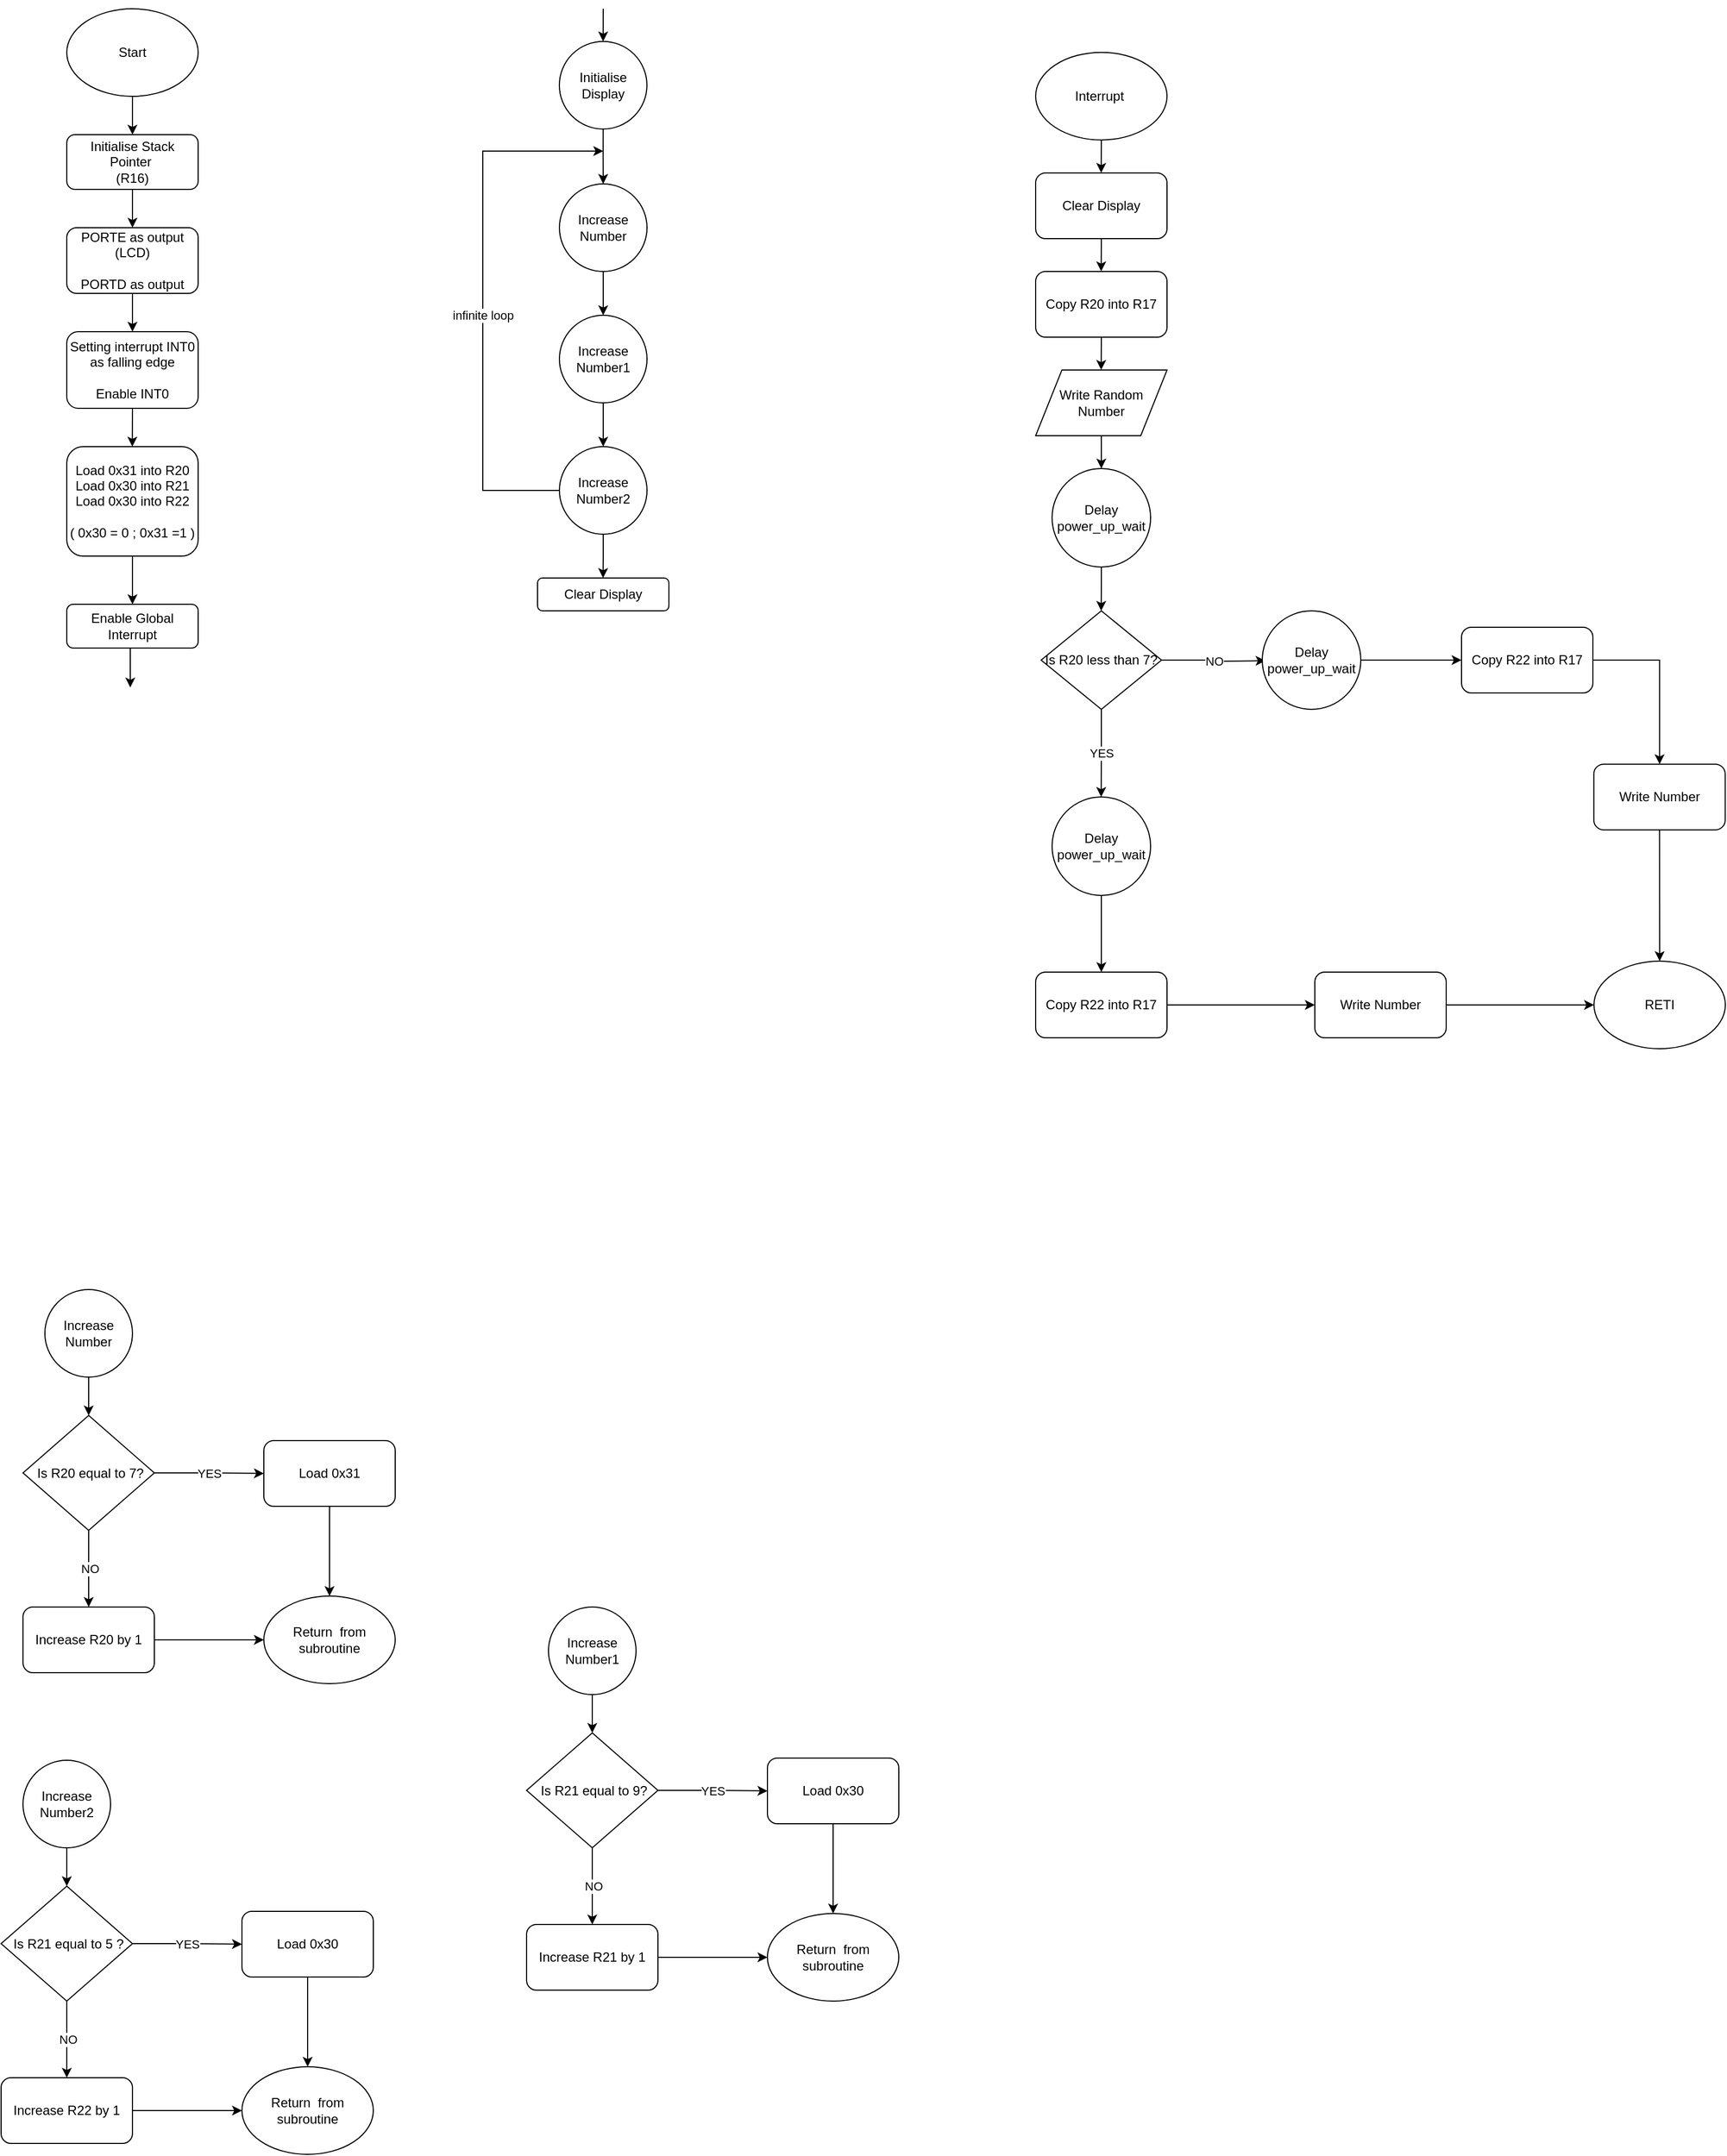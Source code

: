 <mxfile version="12.1.0" type="device" pages="1"><diagram id="Fx2CyisiM5vkK52l8Uck" name="Page-1"><mxGraphModel dx="2926" dy="1526" grid="1" gridSize="10" guides="1" tooltips="1" connect="1" arrows="1" fold="1" page="1" pageScale="1" pageWidth="827" pageHeight="1169" math="0" shadow="0"><root><mxCell id="0"/><mxCell id="1" parent="0"/><mxCell id="RfY8HjHqZ7i8grkPzK6W-3" style="edgeStyle=orthogonalEdgeStyle;rounded=0;orthogonalLoop=1;jettySize=auto;html=1;exitX=0.5;exitY=1;exitDx=0;exitDy=0;entryX=0.5;entryY=0;entryDx=0;entryDy=0;" edge="1" parent="1" source="RfY8HjHqZ7i8grkPzK6W-1" target="RfY8HjHqZ7i8grkPzK6W-2"><mxGeometry relative="1" as="geometry"/></mxCell><mxCell id="RfY8HjHqZ7i8grkPzK6W-1" value="Start" style="ellipse;whiteSpace=wrap;html=1;" vertex="1" parent="1"><mxGeometry x="100" y="40" width="120" height="80" as="geometry"/></mxCell><mxCell id="RfY8HjHqZ7i8grkPzK6W-4" style="edgeStyle=orthogonalEdgeStyle;rounded=0;orthogonalLoop=1;jettySize=auto;html=1;exitX=0.5;exitY=1;exitDx=0;exitDy=0;" edge="1" parent="1" source="RfY8HjHqZ7i8grkPzK6W-2" target="RfY8HjHqZ7i8grkPzK6W-5"><mxGeometry relative="1" as="geometry"><mxPoint x="160" y="250" as="targetPoint"/></mxGeometry></mxCell><mxCell id="RfY8HjHqZ7i8grkPzK6W-2" value="Initialise Stack Pointer&amp;nbsp;&lt;br&gt;(R16)" style="rounded=1;whiteSpace=wrap;html=1;" vertex="1" parent="1"><mxGeometry x="100" y="155" width="120" height="50" as="geometry"/></mxCell><mxCell id="RfY8HjHqZ7i8grkPzK6W-6" style="edgeStyle=orthogonalEdgeStyle;rounded=0;orthogonalLoop=1;jettySize=auto;html=1;exitX=0.5;exitY=1;exitDx=0;exitDy=0;entryX=0.5;entryY=0;entryDx=0;entryDy=0;" edge="1" parent="1" source="RfY8HjHqZ7i8grkPzK6W-5" target="RfY8HjHqZ7i8grkPzK6W-39"><mxGeometry relative="1" as="geometry"><mxPoint x="160" y="340" as="targetPoint"/></mxGeometry></mxCell><mxCell id="RfY8HjHqZ7i8grkPzK6W-5" value="PORTE as output&lt;br&gt;(LCD)&lt;br&gt;&lt;br&gt;PORTD as output" style="rounded=1;whiteSpace=wrap;html=1;" vertex="1" parent="1"><mxGeometry x="100" y="240" width="120" height="60" as="geometry"/></mxCell><mxCell id="RfY8HjHqZ7i8grkPzK6W-40" style="edgeStyle=orthogonalEdgeStyle;rounded=0;orthogonalLoop=1;jettySize=auto;html=1;exitX=0.5;exitY=1;exitDx=0;exitDy=0;" edge="1" parent="1" source="RfY8HjHqZ7i8grkPzK6W-39"><mxGeometry relative="1" as="geometry"><mxPoint x="159.857" y="440" as="targetPoint"/></mxGeometry></mxCell><mxCell id="RfY8HjHqZ7i8grkPzK6W-39" value="Setting interrupt INT0 as falling edge&lt;br&gt;&lt;br&gt;Enable INT0" style="rounded=1;whiteSpace=wrap;html=1;" vertex="1" parent="1"><mxGeometry x="100" y="335" width="120" height="70" as="geometry"/></mxCell><mxCell id="RfY8HjHqZ7i8grkPzK6W-43" style="edgeStyle=orthogonalEdgeStyle;rounded=0;orthogonalLoop=1;jettySize=auto;html=1;exitX=0.5;exitY=1;exitDx=0;exitDy=0;entryX=0.5;entryY=0;entryDx=0;entryDy=0;" edge="1" parent="1" source="RfY8HjHqZ7i8grkPzK6W-41" target="RfY8HjHqZ7i8grkPzK6W-44"><mxGeometry relative="1" as="geometry"><mxPoint x="159.857" y="569.857" as="targetPoint"/></mxGeometry></mxCell><mxCell id="RfY8HjHqZ7i8grkPzK6W-41" value="Load 0x31 into R20&lt;br&gt;Load 0x30 into R21&lt;br&gt;Load 0x30 into R22&lt;br&gt;&lt;br&gt;( 0x30 = 0 ; 0x31 =1 )" style="rounded=1;whiteSpace=wrap;html=1;" vertex="1" parent="1"><mxGeometry x="100" y="440" width="120" height="100" as="geometry"/></mxCell><mxCell id="RfY8HjHqZ7i8grkPzK6W-48" style="edgeStyle=orthogonalEdgeStyle;rounded=0;orthogonalLoop=1;jettySize=auto;html=1;exitX=0.5;exitY=1;exitDx=0;exitDy=0;" edge="1" parent="1" source="RfY8HjHqZ7i8grkPzK6W-44"><mxGeometry relative="1" as="geometry"><mxPoint x="158" y="660" as="targetPoint"/><Array as="points"><mxPoint x="158" y="624"/></Array></mxGeometry></mxCell><mxCell id="RfY8HjHqZ7i8grkPzK6W-44" value="Enable Global Interrupt" style="rounded=1;whiteSpace=wrap;html=1;" vertex="1" parent="1"><mxGeometry x="100" y="584" width="120" height="40" as="geometry"/></mxCell><mxCell id="RfY8HjHqZ7i8grkPzK6W-50" style="edgeStyle=orthogonalEdgeStyle;rounded=0;orthogonalLoop=1;jettySize=auto;html=1;exitX=0.5;exitY=1;exitDx=0;exitDy=0;entryX=0.5;entryY=0;entryDx=0;entryDy=0;" edge="1" parent="1" source="RfY8HjHqZ7i8grkPzK6W-46" target="RfY8HjHqZ7i8grkPzK6W-53"><mxGeometry relative="1" as="geometry"><mxPoint x="590" y="200" as="targetPoint"/></mxGeometry></mxCell><mxCell id="RfY8HjHqZ7i8grkPzK6W-46" value="Initialise Display" style="ellipse;whiteSpace=wrap;html=1;aspect=fixed;" vertex="1" parent="1"><mxGeometry x="549.929" y="69.857" width="80" height="80" as="geometry"/></mxCell><mxCell id="RfY8HjHqZ7i8grkPzK6W-49" value="" style="endArrow=classic;html=1;entryX=0.5;entryY=0;entryDx=0;entryDy=0;" edge="1" parent="1" target="RfY8HjHqZ7i8grkPzK6W-46"><mxGeometry width="50" height="50" relative="1" as="geometry"><mxPoint x="590" y="40" as="sourcePoint"/><mxPoint x="680" y="210" as="targetPoint"/></mxGeometry></mxCell><mxCell id="RfY8HjHqZ7i8grkPzK6W-54" style="edgeStyle=orthogonalEdgeStyle;rounded=0;orthogonalLoop=1;jettySize=auto;html=1;exitX=0.5;exitY=1;exitDx=0;exitDy=0;entryX=0.5;entryY=0;entryDx=0;entryDy=0;" edge="1" parent="1" source="RfY8HjHqZ7i8grkPzK6W-53" target="RfY8HjHqZ7i8grkPzK6W-55"><mxGeometry relative="1" as="geometry"><mxPoint x="589.857" y="320" as="targetPoint"/></mxGeometry></mxCell><mxCell id="RfY8HjHqZ7i8grkPzK6W-53" value="Increase Number" style="ellipse;whiteSpace=wrap;html=1;aspect=fixed;" vertex="1" parent="1"><mxGeometry x="550" y="200" width="80" height="80" as="geometry"/></mxCell><mxCell id="RfY8HjHqZ7i8grkPzK6W-56" style="edgeStyle=orthogonalEdgeStyle;rounded=0;orthogonalLoop=1;jettySize=auto;html=1;exitX=0.5;exitY=1;exitDx=0;exitDy=0;entryX=0.5;entryY=0;entryDx=0;entryDy=0;" edge="1" parent="1" source="RfY8HjHqZ7i8grkPzK6W-55" target="RfY8HjHqZ7i8grkPzK6W-57"><mxGeometry relative="1" as="geometry"><mxPoint x="589.857" y="440" as="targetPoint"/></mxGeometry></mxCell><mxCell id="RfY8HjHqZ7i8grkPzK6W-55" value="Increase Number1" style="ellipse;whiteSpace=wrap;html=1;aspect=fixed;" vertex="1" parent="1"><mxGeometry x="550" y="320" width="80" height="80" as="geometry"/></mxCell><mxCell id="RfY8HjHqZ7i8grkPzK6W-60" value="infinite loop" style="edgeStyle=orthogonalEdgeStyle;rounded=0;orthogonalLoop=1;jettySize=auto;html=1;exitX=1;exitY=0.5;exitDx=0;exitDy=0;" edge="1" parent="1" source="RfY8HjHqZ7i8grkPzK6W-57"><mxGeometry x="0.087" relative="1" as="geometry"><mxPoint x="590" y="170" as="targetPoint"/><Array as="points"><mxPoint x="480" y="480"/><mxPoint x="480" y="170"/></Array><mxPoint as="offset"/></mxGeometry></mxCell><mxCell id="RfY8HjHqZ7i8grkPzK6W-61" style="edgeStyle=orthogonalEdgeStyle;rounded=0;orthogonalLoop=1;jettySize=auto;html=1;exitX=0.5;exitY=1;exitDx=0;exitDy=0;" edge="1" parent="1" source="RfY8HjHqZ7i8grkPzK6W-57"><mxGeometry relative="1" as="geometry"><mxPoint x="589.857" y="560" as="targetPoint"/></mxGeometry></mxCell><mxCell id="RfY8HjHqZ7i8grkPzK6W-57" value="Increase Number2" style="ellipse;whiteSpace=wrap;html=1;aspect=fixed;" vertex="1" parent="1"><mxGeometry x="550" y="440" width="80" height="80" as="geometry"/></mxCell><mxCell id="RfY8HjHqZ7i8grkPzK6W-63" style="edgeStyle=orthogonalEdgeStyle;rounded=0;orthogonalLoop=1;jettySize=auto;html=1;exitX=0.5;exitY=1;exitDx=0;exitDy=0;entryX=0.5;entryY=0;entryDx=0;entryDy=0;" edge="1" parent="1" source="RfY8HjHqZ7i8grkPzK6W-58" target="RfY8HjHqZ7i8grkPzK6W-65"><mxGeometry relative="1" as="geometry"><mxPoint x="120.286" y="1330" as="targetPoint"/></mxGeometry></mxCell><mxCell id="RfY8HjHqZ7i8grkPzK6W-58" value="Increase Number" style="ellipse;whiteSpace=wrap;html=1;aspect=fixed;" vertex="1" parent="1"><mxGeometry x="80" y="1210" width="80" height="80" as="geometry"/></mxCell><mxCell id="RfY8HjHqZ7i8grkPzK6W-62" value="Clear Display" style="rounded=1;whiteSpace=wrap;html=1;" vertex="1" parent="1"><mxGeometry x="530" y="560" width="120" height="30" as="geometry"/></mxCell><mxCell id="RfY8HjHqZ7i8grkPzK6W-67" value="NO" style="edgeStyle=orthogonalEdgeStyle;rounded=0;orthogonalLoop=1;jettySize=auto;html=1;exitX=0.5;exitY=1;exitDx=0;exitDy=0;" edge="1" parent="1" source="RfY8HjHqZ7i8grkPzK6W-65"><mxGeometry relative="1" as="geometry"><mxPoint x="120" y="1500" as="targetPoint"/></mxGeometry></mxCell><mxCell id="RfY8HjHqZ7i8grkPzK6W-74" value="YES" style="edgeStyle=orthogonalEdgeStyle;rounded=0;orthogonalLoop=1;jettySize=auto;html=1;exitX=1;exitY=0.5;exitDx=0;exitDy=0;entryX=0;entryY=0.5;entryDx=0;entryDy=0;" edge="1" parent="1" source="RfY8HjHqZ7i8grkPzK6W-65" target="RfY8HjHqZ7i8grkPzK6W-73"><mxGeometry relative="1" as="geometry"/></mxCell><mxCell id="RfY8HjHqZ7i8grkPzK6W-65" value="&amp;nbsp;Is R20 equal to 7?" style="rhombus;whiteSpace=wrap;html=1;" vertex="1" parent="1"><mxGeometry x="60" y="1325" width="120" height="105" as="geometry"/></mxCell><mxCell id="RfY8HjHqZ7i8grkPzK6W-85" style="edgeStyle=orthogonalEdgeStyle;rounded=0;orthogonalLoop=1;jettySize=auto;html=1;exitX=0.5;exitY=1;exitDx=0;exitDy=0;entryX=0.5;entryY=0;entryDx=0;entryDy=0;" edge="1" parent="1" source="RfY8HjHqZ7i8grkPzK6W-73" target="RfY8HjHqZ7i8grkPzK6W-87"><mxGeometry relative="1" as="geometry"><mxPoint x="339.857" y="1460" as="targetPoint"/></mxGeometry></mxCell><mxCell id="RfY8HjHqZ7i8grkPzK6W-73" value="Load 0x31" style="rounded=1;whiteSpace=wrap;html=1;" vertex="1" parent="1"><mxGeometry x="280" y="1348" width="120" height="60" as="geometry"/></mxCell><mxCell id="RfY8HjHqZ7i8grkPzK6W-84" style="edgeStyle=orthogonalEdgeStyle;rounded=0;orthogonalLoop=1;jettySize=auto;html=1;exitX=1;exitY=0.5;exitDx=0;exitDy=0;entryX=0;entryY=0.5;entryDx=0;entryDy=0;" edge="1" parent="1" source="RfY8HjHqZ7i8grkPzK6W-75" target="RfY8HjHqZ7i8grkPzK6W-87"><mxGeometry relative="1" as="geometry"><mxPoint x="310" y="1530" as="targetPoint"/></mxGeometry></mxCell><mxCell id="RfY8HjHqZ7i8grkPzK6W-75" value="Increase R20 by 1" style="rounded=1;whiteSpace=wrap;html=1;" vertex="1" parent="1"><mxGeometry x="60" y="1500" width="120" height="60" as="geometry"/></mxCell><mxCell id="RfY8HjHqZ7i8grkPzK6W-87" value="Return&amp;nbsp; from subroutine" style="ellipse;whiteSpace=wrap;html=1;" vertex="1" parent="1"><mxGeometry x="280" y="1490" width="120" height="80" as="geometry"/></mxCell><mxCell id="RfY8HjHqZ7i8grkPzK6W-88" style="edgeStyle=orthogonalEdgeStyle;rounded=0;orthogonalLoop=1;jettySize=auto;html=1;exitX=0.5;exitY=1;exitDx=0;exitDy=0;entryX=0.5;entryY=0;entryDx=0;entryDy=0;" edge="1" source="RfY8HjHqZ7i8grkPzK6W-89" target="RfY8HjHqZ7i8grkPzK6W-92" parent="1"><mxGeometry relative="1" as="geometry"><mxPoint x="580.286" y="1620" as="targetPoint"/></mxGeometry></mxCell><mxCell id="RfY8HjHqZ7i8grkPzK6W-89" value="Increase Number1" style="ellipse;whiteSpace=wrap;html=1;aspect=fixed;" vertex="1" parent="1"><mxGeometry x="540" y="1500" width="80" height="80" as="geometry"/></mxCell><mxCell id="RfY8HjHqZ7i8grkPzK6W-90" value="NO" style="edgeStyle=orthogonalEdgeStyle;rounded=0;orthogonalLoop=1;jettySize=auto;html=1;exitX=0.5;exitY=1;exitDx=0;exitDy=0;" edge="1" source="RfY8HjHqZ7i8grkPzK6W-92" parent="1"><mxGeometry relative="1" as="geometry"><mxPoint x="580" y="1790" as="targetPoint"/></mxGeometry></mxCell><mxCell id="RfY8HjHqZ7i8grkPzK6W-91" value="YES" style="edgeStyle=orthogonalEdgeStyle;rounded=0;orthogonalLoop=1;jettySize=auto;html=1;exitX=1;exitY=0.5;exitDx=0;exitDy=0;entryX=0;entryY=0.5;entryDx=0;entryDy=0;" edge="1" source="RfY8HjHqZ7i8grkPzK6W-92" target="RfY8HjHqZ7i8grkPzK6W-94" parent="1"><mxGeometry relative="1" as="geometry"/></mxCell><mxCell id="RfY8HjHqZ7i8grkPzK6W-92" value="&amp;nbsp;Is R21 equal to 9?" style="rhombus;whiteSpace=wrap;html=1;" vertex="1" parent="1"><mxGeometry x="520" y="1615" width="120" height="105" as="geometry"/></mxCell><mxCell id="RfY8HjHqZ7i8grkPzK6W-93" style="edgeStyle=orthogonalEdgeStyle;rounded=0;orthogonalLoop=1;jettySize=auto;html=1;exitX=0.5;exitY=1;exitDx=0;exitDy=0;entryX=0.5;entryY=0;entryDx=0;entryDy=0;" edge="1" source="RfY8HjHqZ7i8grkPzK6W-94" target="RfY8HjHqZ7i8grkPzK6W-97" parent="1"><mxGeometry relative="1" as="geometry"><mxPoint x="799.857" y="1750" as="targetPoint"/></mxGeometry></mxCell><mxCell id="RfY8HjHqZ7i8grkPzK6W-94" value="Load 0x30" style="rounded=1;whiteSpace=wrap;html=1;" vertex="1" parent="1"><mxGeometry x="740" y="1638" width="120" height="60" as="geometry"/></mxCell><mxCell id="RfY8HjHqZ7i8grkPzK6W-95" style="edgeStyle=orthogonalEdgeStyle;rounded=0;orthogonalLoop=1;jettySize=auto;html=1;exitX=1;exitY=0.5;exitDx=0;exitDy=0;entryX=0;entryY=0.5;entryDx=0;entryDy=0;" edge="1" source="RfY8HjHqZ7i8grkPzK6W-96" target="RfY8HjHqZ7i8grkPzK6W-97" parent="1"><mxGeometry relative="1" as="geometry"><mxPoint x="770" y="1820" as="targetPoint"/></mxGeometry></mxCell><mxCell id="RfY8HjHqZ7i8grkPzK6W-96" value="Increase R21 by 1" style="rounded=1;whiteSpace=wrap;html=1;" vertex="1" parent="1"><mxGeometry x="520" y="1790" width="120" height="60" as="geometry"/></mxCell><mxCell id="RfY8HjHqZ7i8grkPzK6W-97" value="Return&amp;nbsp; from subroutine" style="ellipse;whiteSpace=wrap;html=1;" vertex="1" parent="1"><mxGeometry x="740" y="1780" width="120" height="80" as="geometry"/></mxCell><mxCell id="RfY8HjHqZ7i8grkPzK6W-99" style="edgeStyle=orthogonalEdgeStyle;rounded=0;orthogonalLoop=1;jettySize=auto;html=1;exitX=0.5;exitY=1;exitDx=0;exitDy=0;entryX=0.5;entryY=0;entryDx=0;entryDy=0;" edge="1" source="RfY8HjHqZ7i8grkPzK6W-100" target="RfY8HjHqZ7i8grkPzK6W-103" parent="1"><mxGeometry relative="1" as="geometry"><mxPoint x="100.286" y="1760" as="targetPoint"/></mxGeometry></mxCell><mxCell id="RfY8HjHqZ7i8grkPzK6W-100" value="Increase Number2" style="ellipse;whiteSpace=wrap;html=1;aspect=fixed;" vertex="1" parent="1"><mxGeometry x="60" y="1640" width="80" height="80" as="geometry"/></mxCell><mxCell id="RfY8HjHqZ7i8grkPzK6W-101" value="NO" style="edgeStyle=orthogonalEdgeStyle;rounded=0;orthogonalLoop=1;jettySize=auto;html=1;exitX=0.5;exitY=1;exitDx=0;exitDy=0;" edge="1" source="RfY8HjHqZ7i8grkPzK6W-103" parent="1"><mxGeometry relative="1" as="geometry"><mxPoint x="100" y="1930" as="targetPoint"/></mxGeometry></mxCell><mxCell id="RfY8HjHqZ7i8grkPzK6W-102" value="YES" style="edgeStyle=orthogonalEdgeStyle;rounded=0;orthogonalLoop=1;jettySize=auto;html=1;exitX=1;exitY=0.5;exitDx=0;exitDy=0;entryX=0;entryY=0.5;entryDx=0;entryDy=0;" edge="1" source="RfY8HjHqZ7i8grkPzK6W-103" target="RfY8HjHqZ7i8grkPzK6W-105" parent="1"><mxGeometry relative="1" as="geometry"/></mxCell><mxCell id="RfY8HjHqZ7i8grkPzK6W-103" value="&amp;nbsp;Is R21 equal to 5 ?" style="rhombus;whiteSpace=wrap;html=1;" vertex="1" parent="1"><mxGeometry x="40" y="1755" width="120" height="105" as="geometry"/></mxCell><mxCell id="RfY8HjHqZ7i8grkPzK6W-104" style="edgeStyle=orthogonalEdgeStyle;rounded=0;orthogonalLoop=1;jettySize=auto;html=1;exitX=0.5;exitY=1;exitDx=0;exitDy=0;entryX=0.5;entryY=0;entryDx=0;entryDy=0;" edge="1" source="RfY8HjHqZ7i8grkPzK6W-105" target="RfY8HjHqZ7i8grkPzK6W-108" parent="1"><mxGeometry relative="1" as="geometry"><mxPoint x="319.857" y="1890" as="targetPoint"/></mxGeometry></mxCell><mxCell id="RfY8HjHqZ7i8grkPzK6W-105" value="Load 0x30" style="rounded=1;whiteSpace=wrap;html=1;" vertex="1" parent="1"><mxGeometry x="260" y="1778" width="120" height="60" as="geometry"/></mxCell><mxCell id="RfY8HjHqZ7i8grkPzK6W-106" style="edgeStyle=orthogonalEdgeStyle;rounded=0;orthogonalLoop=1;jettySize=auto;html=1;exitX=1;exitY=0.5;exitDx=0;exitDy=0;entryX=0;entryY=0.5;entryDx=0;entryDy=0;" edge="1" source="RfY8HjHqZ7i8grkPzK6W-107" target="RfY8HjHqZ7i8grkPzK6W-108" parent="1"><mxGeometry relative="1" as="geometry"><mxPoint x="290" y="1960" as="targetPoint"/></mxGeometry></mxCell><mxCell id="RfY8HjHqZ7i8grkPzK6W-107" value="Increase R22 by 1" style="rounded=1;whiteSpace=wrap;html=1;" vertex="1" parent="1"><mxGeometry x="40" y="1930" width="120" height="60" as="geometry"/></mxCell><mxCell id="RfY8HjHqZ7i8grkPzK6W-108" value="Return&amp;nbsp; from subroutine" style="ellipse;whiteSpace=wrap;html=1;" vertex="1" parent="1"><mxGeometry x="260" y="1920" width="120" height="80" as="geometry"/></mxCell><mxCell id="RfY8HjHqZ7i8grkPzK6W-110" style="edgeStyle=orthogonalEdgeStyle;rounded=0;orthogonalLoop=1;jettySize=auto;html=1;exitX=0.5;exitY=1;exitDx=0;exitDy=0;entryX=0.5;entryY=0;entryDx=0;entryDy=0;" edge="1" parent="1" source="RfY8HjHqZ7i8grkPzK6W-109"><mxGeometry relative="1" as="geometry"><mxPoint x="1044.857" y="189.857" as="targetPoint"/></mxGeometry></mxCell><mxCell id="RfY8HjHqZ7i8grkPzK6W-109" value="Interrupt&amp;nbsp;" style="ellipse;whiteSpace=wrap;html=1;" vertex="1" parent="1"><mxGeometry x="985" y="79.857" width="120" height="80" as="geometry"/></mxCell><mxCell id="RfY8HjHqZ7i8grkPzK6W-113" style="edgeStyle=orthogonalEdgeStyle;rounded=0;orthogonalLoop=1;jettySize=auto;html=1;exitX=0.5;exitY=1;exitDx=0;exitDy=0;" edge="1" parent="1" source="RfY8HjHqZ7i8grkPzK6W-112"><mxGeometry relative="1" as="geometry"><mxPoint x="1044.857" y="279.857" as="targetPoint"/></mxGeometry></mxCell><mxCell id="RfY8HjHqZ7i8grkPzK6W-112" value="Clear Display" style="rounded=1;whiteSpace=wrap;html=1;" vertex="1" parent="1"><mxGeometry x="985" y="190" width="120" height="60" as="geometry"/></mxCell><mxCell id="RfY8HjHqZ7i8grkPzK6W-115" style="edgeStyle=orthogonalEdgeStyle;rounded=0;orthogonalLoop=1;jettySize=auto;html=1;exitX=0.5;exitY=1;exitDx=0;exitDy=0;" edge="1" parent="1" source="RfY8HjHqZ7i8grkPzK6W-114"><mxGeometry relative="1" as="geometry"><mxPoint x="1044.857" y="369.857" as="targetPoint"/></mxGeometry></mxCell><mxCell id="RfY8HjHqZ7i8grkPzK6W-114" value="Copy R20 into R17" style="rounded=1;whiteSpace=wrap;html=1;" vertex="1" parent="1"><mxGeometry x="985" y="280" width="120" height="60" as="geometry"/></mxCell><mxCell id="RfY8HjHqZ7i8grkPzK6W-117" style="edgeStyle=orthogonalEdgeStyle;rounded=0;orthogonalLoop=1;jettySize=auto;html=1;exitX=0.5;exitY=1;exitDx=0;exitDy=0;" edge="1" parent="1" source="RfY8HjHqZ7i8grkPzK6W-116" target="RfY8HjHqZ7i8grkPzK6W-118"><mxGeometry relative="1" as="geometry"><mxPoint x="1044.857" y="459.857" as="targetPoint"/></mxGeometry></mxCell><mxCell id="RfY8HjHqZ7i8grkPzK6W-116" value="Write Random Number" style="shape=parallelogram;perimeter=parallelogramPerimeter;whiteSpace=wrap;html=1;" vertex="1" parent="1"><mxGeometry x="985" y="370" width="120" height="60" as="geometry"/></mxCell><mxCell id="RfY8HjHqZ7i8grkPzK6W-119" style="edgeStyle=orthogonalEdgeStyle;rounded=0;orthogonalLoop=1;jettySize=auto;html=1;exitX=0.5;exitY=1;exitDx=0;exitDy=0;" edge="1" parent="1" source="RfY8HjHqZ7i8grkPzK6W-118"><mxGeometry relative="1" as="geometry"><mxPoint x="1044.857" y="590" as="targetPoint"/></mxGeometry></mxCell><mxCell id="RfY8HjHqZ7i8grkPzK6W-118" value="Delay&lt;br&gt;power_up_wait" style="ellipse;whiteSpace=wrap;html=1;aspect=fixed;" vertex="1" parent="1"><mxGeometry x="1000" y="460" width="90" height="90" as="geometry"/></mxCell><mxCell id="RfY8HjHqZ7i8grkPzK6W-121" value="NO" style="edgeStyle=orthogonalEdgeStyle;rounded=0;orthogonalLoop=1;jettySize=auto;html=1;exitX=1;exitY=0.5;exitDx=0;exitDy=0;" edge="1" parent="1" source="RfY8HjHqZ7i8grkPzK6W-120"><mxGeometry relative="1" as="geometry"><mxPoint x="1195" y="635.571" as="targetPoint"/></mxGeometry></mxCell><mxCell id="RfY8HjHqZ7i8grkPzK6W-130" value="YES" style="edgeStyle=orthogonalEdgeStyle;rounded=0;orthogonalLoop=1;jettySize=auto;html=1;exitX=0.5;exitY=1;exitDx=0;exitDy=0;" edge="1" parent="1" source="RfY8HjHqZ7i8grkPzK6W-120"><mxGeometry relative="1" as="geometry"><mxPoint x="1044.857" y="760" as="targetPoint"/></mxGeometry></mxCell><mxCell id="RfY8HjHqZ7i8grkPzK6W-120" value="Is R20 less than 7?" style="rhombus;whiteSpace=wrap;html=1;" vertex="1" parent="1"><mxGeometry x="990" y="590" width="110" height="90" as="geometry"/></mxCell><mxCell id="RfY8HjHqZ7i8grkPzK6W-123" style="edgeStyle=orthogonalEdgeStyle;rounded=0;orthogonalLoop=1;jettySize=auto;html=1;exitX=1;exitY=0.5;exitDx=0;exitDy=0;entryX=0;entryY=0.5;entryDx=0;entryDy=0;" edge="1" parent="1" source="RfY8HjHqZ7i8grkPzK6W-122" target="RfY8HjHqZ7i8grkPzK6W-124"><mxGeometry relative="1" as="geometry"><mxPoint x="1345" y="635.571" as="targetPoint"/></mxGeometry></mxCell><mxCell id="RfY8HjHqZ7i8grkPzK6W-122" value="Delay&lt;br&gt;power_up_wait" style="ellipse;whiteSpace=wrap;html=1;aspect=fixed;" vertex="1" parent="1"><mxGeometry x="1192" y="590" width="90" height="90" as="geometry"/></mxCell><mxCell id="RfY8HjHqZ7i8grkPzK6W-125" style="edgeStyle=orthogonalEdgeStyle;rounded=0;orthogonalLoop=1;jettySize=auto;html=1;exitX=1;exitY=0.5;exitDx=0;exitDy=0;" edge="1" parent="1" source="RfY8HjHqZ7i8grkPzK6W-124" target="RfY8HjHqZ7i8grkPzK6W-126"><mxGeometry relative="1" as="geometry"><mxPoint x="1494.857" y="635.571" as="targetPoint"/></mxGeometry></mxCell><mxCell id="RfY8HjHqZ7i8grkPzK6W-124" value="Copy R22 into R17" style="rounded=1;whiteSpace=wrap;html=1;" vertex="1" parent="1"><mxGeometry x="1374" y="605" width="120" height="60" as="geometry"/></mxCell><mxCell id="RfY8HjHqZ7i8grkPzK6W-128" style="edgeStyle=orthogonalEdgeStyle;rounded=0;orthogonalLoop=1;jettySize=auto;html=1;exitX=0.5;exitY=1;exitDx=0;exitDy=0;entryX=0.5;entryY=0;entryDx=0;entryDy=0;" edge="1" parent="1" source="RfY8HjHqZ7i8grkPzK6W-126" target="RfY8HjHqZ7i8grkPzK6W-129"><mxGeometry relative="1" as="geometry"><mxPoint x="1554.857" y="920" as="targetPoint"/></mxGeometry></mxCell><mxCell id="RfY8HjHqZ7i8grkPzK6W-126" value="Write Number" style="rounded=1;whiteSpace=wrap;html=1;" vertex="1" parent="1"><mxGeometry x="1494.857" y="730.071" width="120" height="60" as="geometry"/></mxCell><mxCell id="RfY8HjHqZ7i8grkPzK6W-129" value="RETI" style="ellipse;whiteSpace=wrap;html=1;" vertex="1" parent="1"><mxGeometry x="1495" y="910" width="120" height="80" as="geometry"/></mxCell><mxCell id="RfY8HjHqZ7i8grkPzK6W-134" style="edgeStyle=orthogonalEdgeStyle;rounded=0;orthogonalLoop=1;jettySize=auto;html=1;exitX=0.5;exitY=1;exitDx=0;exitDy=0;entryX=0.5;entryY=0;entryDx=0;entryDy=0;" edge="1" parent="1" source="RfY8HjHqZ7i8grkPzK6W-132" target="RfY8HjHqZ7i8grkPzK6W-133"><mxGeometry relative="1" as="geometry"/></mxCell><mxCell id="RfY8HjHqZ7i8grkPzK6W-132" value="Delay&lt;br&gt;power_up_wait" style="ellipse;whiteSpace=wrap;html=1;aspect=fixed;" vertex="1" parent="1"><mxGeometry x="1000" y="760" width="90" height="90" as="geometry"/></mxCell><mxCell id="RfY8HjHqZ7i8grkPzK6W-135" style="edgeStyle=orthogonalEdgeStyle;rounded=0;orthogonalLoop=1;jettySize=auto;html=1;exitX=1;exitY=0.5;exitDx=0;exitDy=0;entryX=0;entryY=0.5;entryDx=0;entryDy=0;" edge="1" parent="1" source="RfY8HjHqZ7i8grkPzK6W-133" target="RfY8HjHqZ7i8grkPzK6W-136"><mxGeometry relative="1" as="geometry"><mxPoint x="1185" y="949.857" as="targetPoint"/></mxGeometry></mxCell><mxCell id="RfY8HjHqZ7i8grkPzK6W-133" value="Copy R22 into R17" style="rounded=1;whiteSpace=wrap;html=1;" vertex="1" parent="1"><mxGeometry x="985" y="920" width="120" height="60" as="geometry"/></mxCell><mxCell id="RfY8HjHqZ7i8grkPzK6W-138" value="" style="edgeStyle=orthogonalEdgeStyle;rounded=0;orthogonalLoop=1;jettySize=auto;html=1;entryX=0;entryY=0.5;entryDx=0;entryDy=0;" edge="1" parent="1" source="RfY8HjHqZ7i8grkPzK6W-136" target="RfY8HjHqZ7i8grkPzK6W-129"><mxGeometry relative="1" as="geometry"><mxPoint x="1385" y="950" as="targetPoint"/></mxGeometry></mxCell><mxCell id="RfY8HjHqZ7i8grkPzK6W-136" value="Write Number" style="rounded=1;whiteSpace=wrap;html=1;" vertex="1" parent="1"><mxGeometry x="1240" y="920" width="120" height="60" as="geometry"/></mxCell></root></mxGraphModel></diagram></mxfile>